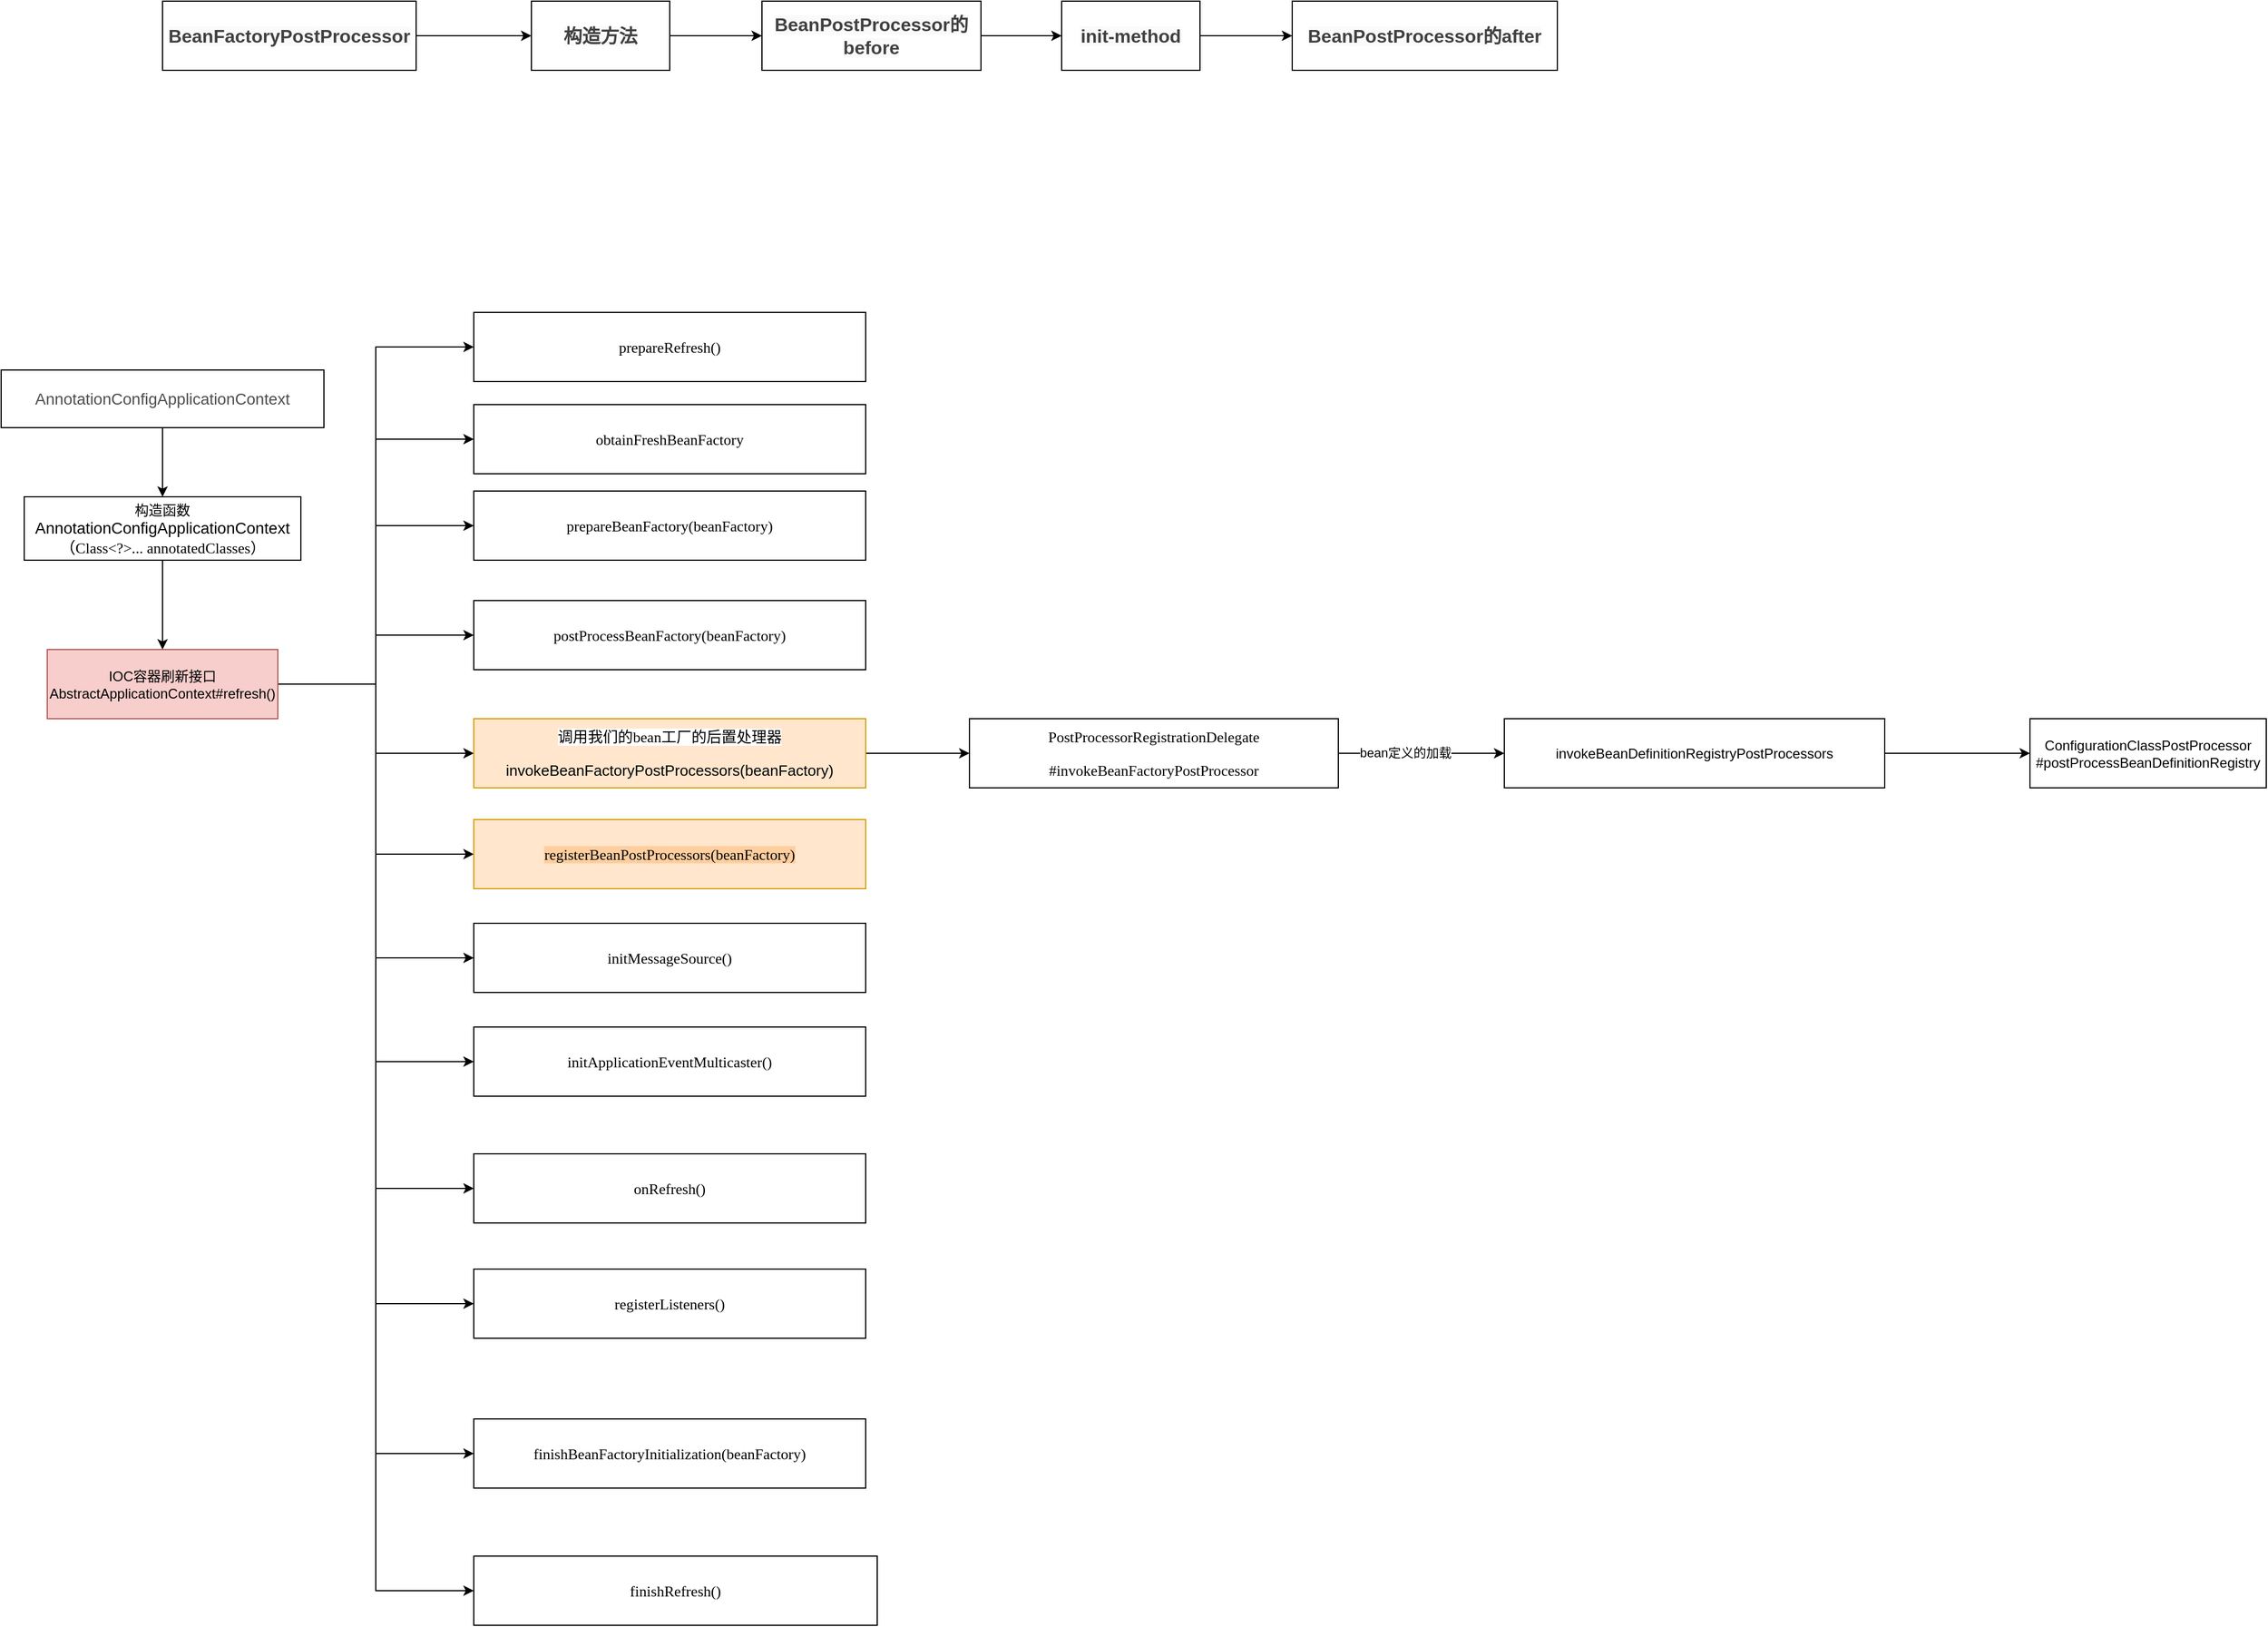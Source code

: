 <mxfile version="17.4.2" type="github">
  <diagram id="QgEiLKrSvVICeqtT1u2R" name="Page-1">
    <mxGraphModel dx="782" dy="1605" grid="1" gridSize="10" guides="1" tooltips="1" connect="1" arrows="1" fold="1" page="1" pageScale="1" pageWidth="827" pageHeight="1169" math="0" shadow="0">
      <root>
        <mxCell id="0" />
        <mxCell id="1" parent="0" />
        <mxCell id="H7Eiv9jxb8CIly3ZrgXF-3" value="" style="edgeStyle=orthogonalEdgeStyle;rounded=0;orthogonalLoop=1;jettySize=auto;html=1;" parent="1" source="H7Eiv9jxb8CIly3ZrgXF-1" target="H7Eiv9jxb8CIly3ZrgXF-2" edge="1">
          <mxGeometry relative="1" as="geometry" />
        </mxCell>
        <mxCell id="H7Eiv9jxb8CIly3ZrgXF-1" value="&lt;span style=&quot;color: rgb(77 , 77 , 77) ; font-size: 10.36pt&quot;&gt;AnnotationConfigApplicationContext&lt;/span&gt;" style="rounded=0;whiteSpace=wrap;html=1;" parent="1" vertex="1">
          <mxGeometry x="20" y="80" width="280" height="50" as="geometry" />
        </mxCell>
        <mxCell id="H7Eiv9jxb8CIly3ZrgXF-5" value="" style="edgeStyle=orthogonalEdgeStyle;rounded=0;orthogonalLoop=1;jettySize=auto;html=1;fontColor=#000000;" parent="1" source="H7Eiv9jxb8CIly3ZrgXF-2" target="H7Eiv9jxb8CIly3ZrgXF-4" edge="1">
          <mxGeometry relative="1" as="geometry" />
        </mxCell>
        <mxCell id="H7Eiv9jxb8CIly3ZrgXF-2" value="构造函数&lt;br&gt;&lt;span style=&quot;font-size: 13.814px&quot;&gt;AnnotationConfigApplicationContext（&lt;/span&gt;&lt;span style=&quot;font-family: &amp;#34;consolas&amp;#34; ; font-size: 9.8pt&quot;&gt;Class&amp;lt;?&amp;gt;... annotatedClasses）&lt;/span&gt;" style="whiteSpace=wrap;html=1;rounded=0;" parent="1" vertex="1">
          <mxGeometry x="40" y="190" width="240" height="55" as="geometry" />
        </mxCell>
        <mxCell id="H7Eiv9jxb8CIly3ZrgXF-7" value="" style="edgeStyle=orthogonalEdgeStyle;rounded=0;orthogonalLoop=1;jettySize=auto;html=1;fontColor=#000000;entryX=0;entryY=0.5;entryDx=0;entryDy=0;" parent="1" source="H7Eiv9jxb8CIly3ZrgXF-4" target="H7Eiv9jxb8CIly3ZrgXF-6" edge="1">
          <mxGeometry relative="1" as="geometry" />
        </mxCell>
        <mxCell id="H7Eiv9jxb8CIly3ZrgXF-9" value="" style="edgeStyle=orthogonalEdgeStyle;rounded=0;orthogonalLoop=1;jettySize=auto;html=1;fontColor=#000000;entryX=0;entryY=0.5;entryDx=0;entryDy=0;" parent="1" source="H7Eiv9jxb8CIly3ZrgXF-4" target="H7Eiv9jxb8CIly3ZrgXF-8" edge="1">
          <mxGeometry relative="1" as="geometry" />
        </mxCell>
        <mxCell id="H7Eiv9jxb8CIly3ZrgXF-12" value="" style="edgeStyle=orthogonalEdgeStyle;rounded=0;orthogonalLoop=1;jettySize=auto;html=1;fontColor=#000000;entryX=0;entryY=0.5;entryDx=0;entryDy=0;" parent="1" source="H7Eiv9jxb8CIly3ZrgXF-4" target="H7Eiv9jxb8CIly3ZrgXF-11" edge="1">
          <mxGeometry relative="1" as="geometry" />
        </mxCell>
        <mxCell id="H7Eiv9jxb8CIly3ZrgXF-14" value="" style="edgeStyle=orthogonalEdgeStyle;rounded=0;orthogonalLoop=1;jettySize=auto;html=1;fontColor=#000000;" parent="1" source="H7Eiv9jxb8CIly3ZrgXF-4" target="H7Eiv9jxb8CIly3ZrgXF-13" edge="1">
          <mxGeometry relative="1" as="geometry" />
        </mxCell>
        <mxCell id="H7Eiv9jxb8CIly3ZrgXF-16" value="" style="edgeStyle=orthogonalEdgeStyle;rounded=0;orthogonalLoop=1;jettySize=auto;html=1;fontColor=#000000;" parent="1" source="H7Eiv9jxb8CIly3ZrgXF-4" target="H7Eiv9jxb8CIly3ZrgXF-15" edge="1">
          <mxGeometry relative="1" as="geometry" />
        </mxCell>
        <mxCell id="H7Eiv9jxb8CIly3ZrgXF-18" value="" style="edgeStyle=orthogonalEdgeStyle;rounded=0;orthogonalLoop=1;jettySize=auto;html=1;fontColor=#000000;entryX=0;entryY=0.5;entryDx=0;entryDy=0;" parent="1" source="H7Eiv9jxb8CIly3ZrgXF-4" target="H7Eiv9jxb8CIly3ZrgXF-17" edge="1">
          <mxGeometry relative="1" as="geometry" />
        </mxCell>
        <mxCell id="H7Eiv9jxb8CIly3ZrgXF-20" value="" style="edgeStyle=orthogonalEdgeStyle;rounded=0;orthogonalLoop=1;jettySize=auto;html=1;fontColor=#000000;entryX=0;entryY=0.5;entryDx=0;entryDy=0;" parent="1" source="H7Eiv9jxb8CIly3ZrgXF-4" target="H7Eiv9jxb8CIly3ZrgXF-19" edge="1">
          <mxGeometry relative="1" as="geometry" />
        </mxCell>
        <mxCell id="H7Eiv9jxb8CIly3ZrgXF-22" value="" style="edgeStyle=orthogonalEdgeStyle;rounded=0;orthogonalLoop=1;jettySize=auto;html=1;fontColor=#000000;entryX=0;entryY=0.5;entryDx=0;entryDy=0;" parent="1" source="H7Eiv9jxb8CIly3ZrgXF-4" target="H7Eiv9jxb8CIly3ZrgXF-21" edge="1">
          <mxGeometry relative="1" as="geometry" />
        </mxCell>
        <mxCell id="H7Eiv9jxb8CIly3ZrgXF-25" value="" style="edgeStyle=orthogonalEdgeStyle;rounded=0;orthogonalLoop=1;jettySize=auto;html=1;fontColor=#000000;entryX=0;entryY=0.5;entryDx=0;entryDy=0;" parent="1" source="H7Eiv9jxb8CIly3ZrgXF-4" target="H7Eiv9jxb8CIly3ZrgXF-24" edge="1">
          <mxGeometry relative="1" as="geometry" />
        </mxCell>
        <mxCell id="H7Eiv9jxb8CIly3ZrgXF-27" value="" style="edgeStyle=orthogonalEdgeStyle;rounded=0;orthogonalLoop=1;jettySize=auto;html=1;fontColor=#000000;entryX=0;entryY=0.5;entryDx=0;entryDy=0;" parent="1" source="H7Eiv9jxb8CIly3ZrgXF-4" target="H7Eiv9jxb8CIly3ZrgXF-26" edge="1">
          <mxGeometry relative="1" as="geometry" />
        </mxCell>
        <mxCell id="H7Eiv9jxb8CIly3ZrgXF-31" value="" style="edgeStyle=orthogonalEdgeStyle;rounded=0;orthogonalLoop=1;jettySize=auto;html=1;fontColor=#000000;entryX=0;entryY=0.5;entryDx=0;entryDy=0;" parent="1" source="H7Eiv9jxb8CIly3ZrgXF-4" target="H7Eiv9jxb8CIly3ZrgXF-30" edge="1">
          <mxGeometry relative="1" as="geometry" />
        </mxCell>
        <mxCell id="H7Eiv9jxb8CIly3ZrgXF-33" value="" style="edgeStyle=orthogonalEdgeStyle;rounded=0;orthogonalLoop=1;jettySize=auto;html=1;fontColor=#000000;entryX=0;entryY=0.5;entryDx=0;entryDy=0;" parent="1" source="H7Eiv9jxb8CIly3ZrgXF-4" target="H7Eiv9jxb8CIly3ZrgXF-32" edge="1">
          <mxGeometry relative="1" as="geometry" />
        </mxCell>
        <mxCell id="H7Eiv9jxb8CIly3ZrgXF-4" value="IOC容器刷新接口AbstractApplicationContext#refresh()" style="whiteSpace=wrap;html=1;rounded=0;fillColor=#f8cecc;strokeColor=#b85450;" parent="1" vertex="1">
          <mxGeometry x="60" y="322.5" width="200" height="60" as="geometry" />
        </mxCell>
        <mxCell id="H7Eiv9jxb8CIly3ZrgXF-6" value="&lt;pre style=&quot;font-family: &amp;#34;consolas&amp;#34; ; font-size: 9.8pt&quot;&gt;&lt;span style=&quot;background-color: rgb(255 , 255 , 255)&quot;&gt;prepareRefresh()&lt;/span&gt;&lt;/pre&gt;" style="whiteSpace=wrap;html=1;rounded=0;" parent="1" vertex="1">
          <mxGeometry x="430" y="30" width="340" height="60" as="geometry" />
        </mxCell>
        <mxCell id="H7Eiv9jxb8CIly3ZrgXF-8" value="&lt;pre style=&quot;font-family: &amp;#34;consolas&amp;#34; ; font-size: 9.8pt&quot;&gt;&lt;span style=&quot;background-color: rgb(255 , 255 , 255)&quot;&gt;obtainFreshBeanFactory&lt;/span&gt;&lt;/pre&gt;" style="whiteSpace=wrap;html=1;rounded=0;" parent="1" vertex="1">
          <mxGeometry x="430" y="110" width="340" height="60" as="geometry" />
        </mxCell>
        <mxCell id="H7Eiv9jxb8CIly3ZrgXF-11" value="&lt;pre style=&quot;font-family: &amp;#34;consolas&amp;#34; ; font-size: 9.8pt&quot;&gt;&lt;span style=&quot;background-color: rgb(255 , 255 , 255)&quot;&gt;prepareBeanFactory(beanFactory)&lt;/span&gt;&lt;/pre&gt;" style="whiteSpace=wrap;html=1;rounded=0;" parent="1" vertex="1">
          <mxGeometry x="430" y="185" width="340" height="60" as="geometry" />
        </mxCell>
        <mxCell id="H7Eiv9jxb8CIly3ZrgXF-13" value="&lt;pre style=&quot;font-family: &amp;#34;consolas&amp;#34; ; font-size: 9.8pt&quot;&gt;&lt;pre style=&quot;font-family: &amp;#34;arial&amp;#34; ; font-size: 9.8pt&quot;&gt;&lt;span style=&quot;background-color: rgb(255 , 255 , 255) ; font-family: &amp;#34;consolas&amp;#34; ; font-size: 9.8pt ; white-space: normal&quot;&gt;postProcessBeanFactory(beanFactory)&lt;/span&gt;&lt;br&gt;&lt;/pre&gt;&lt;/pre&gt;" style="whiteSpace=wrap;html=1;rounded=0;" parent="1" vertex="1">
          <mxGeometry x="430" y="280" width="340" height="60" as="geometry" />
        </mxCell>
        <mxCell id="A_nBl0eGspFHgRM14m2u-6" style="edgeStyle=orthogonalEdgeStyle;rounded=0;orthogonalLoop=1;jettySize=auto;html=1;entryX=0;entryY=0.5;entryDx=0;entryDy=0;fontColor=#000000;" parent="1" source="H7Eiv9jxb8CIly3ZrgXF-15" target="A_nBl0eGspFHgRM14m2u-1" edge="1">
          <mxGeometry relative="1" as="geometry" />
        </mxCell>
        <mxCell id="H7Eiv9jxb8CIly3ZrgXF-15" value="&lt;pre style=&quot;font-family: &amp;#34;consolas&amp;#34; ; font-size: 9.8pt&quot;&gt;&lt;pre style=&quot;font-family: &amp;#34;arial&amp;#34; ; font-size: 9.8pt&quot;&gt;&lt;span style=&quot;background-color: rgb(255 , 255 , 255)&quot;&gt;调用我们的&lt;span style=&quot;font-family: &amp;#34;consolas&amp;#34;&quot;&gt;bean&lt;/span&gt;工厂的后置处理器&lt;/span&gt;&lt;/pre&gt;&lt;pre style=&quot;font-family: &amp;#34;arial&amp;#34; ; font-size: 9.8pt&quot;&gt;invokeBeanFactoryPostProcessors(beanFactory)&lt;/pre&gt;&lt;/pre&gt;" style="whiteSpace=wrap;html=1;rounded=0;fillColor=#ffe6cc;strokeColor=#d79b00;" parent="1" vertex="1">
          <mxGeometry x="430" y="382.5" width="340" height="60" as="geometry" />
        </mxCell>
        <mxCell id="H7Eiv9jxb8CIly3ZrgXF-17" value="&lt;pre style=&quot;font-family: &amp;#34;consolas&amp;#34; ; font-size: 9.8pt&quot;&gt;&lt;span style=&quot;background-color: rgb(255 , 206 , 159)&quot;&gt;registerBeanPostProcessors(beanFactory)&lt;/span&gt;&lt;/pre&gt;" style="whiteSpace=wrap;html=1;rounded=0;fillColor=#ffe6cc;strokeColor=#d79b00;" parent="1" vertex="1">
          <mxGeometry x="430" y="470" width="340" height="60" as="geometry" />
        </mxCell>
        <mxCell id="H7Eiv9jxb8CIly3ZrgXF-19" value="&lt;pre style=&quot;font-family: &amp;#34;consolas&amp;#34; ; font-size: 9.8pt&quot;&gt;&lt;span style=&quot;background-color: rgb(255 , 255 , 255)&quot;&gt;initMessageSource()&lt;/span&gt;&lt;/pre&gt;" style="whiteSpace=wrap;html=1;rounded=0;" parent="1" vertex="1">
          <mxGeometry x="430" y="560" width="340" height="60" as="geometry" />
        </mxCell>
        <mxCell id="H7Eiv9jxb8CIly3ZrgXF-21" value="&lt;pre style=&quot;font-family: &amp;#34;consolas&amp;#34; ; font-size: 9.8pt&quot;&gt;&lt;span style=&quot;background-color: rgb(255 , 255 , 255)&quot;&gt;initApplicationEventMulticaster()&lt;/span&gt;&lt;/pre&gt;" style="whiteSpace=wrap;html=1;rounded=0;" parent="1" vertex="1">
          <mxGeometry x="430" y="650" width="340" height="60" as="geometry" />
        </mxCell>
        <mxCell id="H7Eiv9jxb8CIly3ZrgXF-24" value="&lt;pre style=&quot;font-family: &amp;#34;consolas&amp;#34; ; font-size: 9.8pt&quot;&gt;&lt;span style=&quot;background-color: rgb(255 , 255 , 255)&quot;&gt;onRefresh()&lt;/span&gt;&lt;/pre&gt;" style="whiteSpace=wrap;html=1;rounded=0;" parent="1" vertex="1">
          <mxGeometry x="430" y="760" width="340" height="60" as="geometry" />
        </mxCell>
        <mxCell id="H7Eiv9jxb8CIly3ZrgXF-26" value="&lt;pre style=&quot;font-family: &amp;#34;consolas&amp;#34; ; font-size: 9.8pt&quot;&gt;&lt;span style=&quot;background-color: rgb(255 , 255 , 255)&quot;&gt;registerListeners()&lt;/span&gt;&lt;/pre&gt;" style="whiteSpace=wrap;html=1;rounded=0;" parent="1" vertex="1">
          <mxGeometry x="430" y="860" width="340" height="60" as="geometry" />
        </mxCell>
        <mxCell id="H7Eiv9jxb8CIly3ZrgXF-30" value="&lt;pre style=&quot;font-family: &amp;#34;consolas&amp;#34; ; font-size: 9.8pt&quot;&gt;&lt;span style=&quot;background-color: rgb(255 , 255 , 255)&quot;&gt;finishBeanFactoryInitialization(beanFactory)&lt;/span&gt;&lt;/pre&gt;" style="whiteSpace=wrap;html=1;rounded=0;" parent="1" vertex="1">
          <mxGeometry x="430" y="990" width="340" height="60" as="geometry" />
        </mxCell>
        <mxCell id="H7Eiv9jxb8CIly3ZrgXF-32" value="&lt;pre style=&quot;font-family: &amp;#34;consolas&amp;#34; ; font-size: 9.8pt&quot;&gt;&lt;span style=&quot;background-color: rgb(255 , 255 , 255)&quot;&gt;finishRefresh()&lt;/span&gt;&lt;/pre&gt;" style="whiteSpace=wrap;html=1;rounded=0;" parent="1" vertex="1">
          <mxGeometry x="430" y="1109" width="350" height="60" as="geometry" />
        </mxCell>
        <mxCell id="jY-CzSJwW7g6p9AGMAmo-16" style="edgeStyle=orthogonalEdgeStyle;rounded=0;orthogonalLoop=1;jettySize=auto;html=1;entryX=0;entryY=0.5;entryDx=0;entryDy=0;" edge="1" parent="1" source="A_nBl0eGspFHgRM14m2u-1" target="jY-CzSJwW7g6p9AGMAmo-10">
          <mxGeometry relative="1" as="geometry" />
        </mxCell>
        <mxCell id="jY-CzSJwW7g6p9AGMAmo-17" value="bean定义的加载" style="edgeLabel;html=1;align=center;verticalAlign=middle;resizable=0;points=[];" vertex="1" connectable="0" parent="jY-CzSJwW7g6p9AGMAmo-16">
          <mxGeometry x="-0.194" y="2" relative="1" as="geometry">
            <mxPoint y="1" as="offset" />
          </mxGeometry>
        </mxCell>
        <mxCell id="A_nBl0eGspFHgRM14m2u-1" value="&lt;pre style=&quot;font-family: &amp;#34;consolas&amp;#34; ; font-size: 9.8pt&quot;&gt;&lt;span style=&quot;background-color: rgb(255 , 255 , 255)&quot;&gt;PostProcessorRegistrationDelegate&lt;/span&gt;&lt;/pre&gt;&lt;pre style=&quot;font-family: &amp;#34;consolas&amp;#34; ; font-size: 9.8pt&quot;&gt;&lt;span style=&quot;background-color: rgb(255 , 255 , 255)&quot;&gt;#invokeBeanFactoryPostProcessor&lt;/span&gt;&lt;/pre&gt;" style="whiteSpace=wrap;html=1;rounded=0;" parent="1" vertex="1">
          <mxGeometry x="860" y="382.5" width="320" height="60" as="geometry" />
        </mxCell>
        <mxCell id="A_nBl0eGspFHgRM14m2u-3" value="ConfigurationClassPostProcessor&lt;br&gt;#postProcessBeanDefinitionRegistry" style="whiteSpace=wrap;html=1;rounded=0;" parent="1" vertex="1">
          <mxGeometry x="1780" y="382.5" width="205" height="60" as="geometry" />
        </mxCell>
        <mxCell id="jY-CzSJwW7g6p9AGMAmo-3" value="" style="edgeStyle=orthogonalEdgeStyle;rounded=0;orthogonalLoop=1;jettySize=auto;html=1;" edge="1" parent="1" source="jY-CzSJwW7g6p9AGMAmo-1" target="jY-CzSJwW7g6p9AGMAmo-2">
          <mxGeometry relative="1" as="geometry" />
        </mxCell>
        <mxCell id="jY-CzSJwW7g6p9AGMAmo-1" value="&lt;span style=&quot;box-sizing: border-box ; font-weight: 600 ; color: rgb(64 , 64 , 64) ; font-family: , &amp;#34;blinkmacsystemfont&amp;#34; , &amp;#34;apple color emoji&amp;#34; , &amp;#34;segoe ui emoji&amp;#34; , &amp;#34;segoe ui symbol&amp;#34; , &amp;#34;segoe ui&amp;#34; , &amp;#34;pingfang sc&amp;#34; , &amp;#34;hiragino sans gb&amp;#34; , &amp;#34;microsoft yahei&amp;#34; , &amp;#34;helvetica neue&amp;#34; , &amp;#34;helvetica&amp;#34; , &amp;#34;arial&amp;#34; , sans-serif ; font-size: 16px ; background-color: rgb(250 , 250 , 250)&quot;&gt;BeanFactoryPostProcessor&lt;/span&gt;" style="rounded=0;whiteSpace=wrap;html=1;" vertex="1" parent="1">
          <mxGeometry x="160" y="-240" width="220" height="60" as="geometry" />
        </mxCell>
        <mxCell id="jY-CzSJwW7g6p9AGMAmo-5" value="" style="edgeStyle=orthogonalEdgeStyle;rounded=0;orthogonalLoop=1;jettySize=auto;html=1;" edge="1" parent="1" source="jY-CzSJwW7g6p9AGMAmo-2" target="jY-CzSJwW7g6p9AGMAmo-4">
          <mxGeometry relative="1" as="geometry" />
        </mxCell>
        <mxCell id="jY-CzSJwW7g6p9AGMAmo-2" value="&lt;span style=&quot;box-sizing: border-box ; font-weight: 600 ; color: rgb(64 , 64 , 64) ; font-family: , &amp;#34;blinkmacsystemfont&amp;#34; , &amp;#34;apple color emoji&amp;#34; , &amp;#34;segoe ui emoji&amp;#34; , &amp;#34;segoe ui symbol&amp;#34; , &amp;#34;segoe ui&amp;#34; , &amp;#34;pingfang sc&amp;#34; , &amp;#34;hiragino sans gb&amp;#34; , &amp;#34;microsoft yahei&amp;#34; , &amp;#34;helvetica neue&amp;#34; , &amp;#34;helvetica&amp;#34; , &amp;#34;arial&amp;#34; , sans-serif ; font-size: 16px ; background-color: rgb(250 , 250 , 250)&quot;&gt;构造方法&lt;/span&gt;" style="whiteSpace=wrap;html=1;rounded=0;" vertex="1" parent="1">
          <mxGeometry x="480" y="-240" width="120" height="60" as="geometry" />
        </mxCell>
        <mxCell id="jY-CzSJwW7g6p9AGMAmo-7" value="" style="edgeStyle=orthogonalEdgeStyle;rounded=0;orthogonalLoop=1;jettySize=auto;html=1;" edge="1" parent="1" source="jY-CzSJwW7g6p9AGMAmo-4" target="jY-CzSJwW7g6p9AGMAmo-6">
          <mxGeometry relative="1" as="geometry" />
        </mxCell>
        <mxCell id="jY-CzSJwW7g6p9AGMAmo-4" value="&lt;span style=&quot;box-sizing: border-box ; font-weight: 600 ; color: rgb(64 , 64 , 64) ; font-family: , &amp;#34;blinkmacsystemfont&amp;#34; , &amp;#34;apple color emoji&amp;#34; , &amp;#34;segoe ui emoji&amp;#34; , &amp;#34;segoe ui symbol&amp;#34; , &amp;#34;segoe ui&amp;#34; , &amp;#34;pingfang sc&amp;#34; , &amp;#34;hiragino sans gb&amp;#34; , &amp;#34;microsoft yahei&amp;#34; , &amp;#34;helvetica neue&amp;#34; , &amp;#34;helvetica&amp;#34; , &amp;#34;arial&amp;#34; , sans-serif ; font-size: 16px ; background-color: rgb(250 , 250 , 250)&quot;&gt;BeanPostProcessor的&lt;/span&gt;&lt;span style=&quot;box-sizing: border-box ; font-weight: 600 ; color: rgb(64 , 64 , 64) ; font-family: , &amp;#34;blinkmacsystemfont&amp;#34; , &amp;#34;apple color emoji&amp;#34; , &amp;#34;segoe ui emoji&amp;#34; , &amp;#34;segoe ui symbol&amp;#34; , &amp;#34;segoe ui&amp;#34; , &amp;#34;pingfang sc&amp;#34; , &amp;#34;hiragino sans gb&amp;#34; , &amp;#34;microsoft yahei&amp;#34; , &amp;#34;helvetica neue&amp;#34; , &amp;#34;helvetica&amp;#34; , &amp;#34;arial&amp;#34; , sans-serif ; font-size: 16px ; background-color: rgb(250 , 250 , 250)&quot;&gt;before&lt;/span&gt;" style="whiteSpace=wrap;html=1;rounded=0;" vertex="1" parent="1">
          <mxGeometry x="680" y="-240" width="190" height="60" as="geometry" />
        </mxCell>
        <mxCell id="jY-CzSJwW7g6p9AGMAmo-9" value="" style="edgeStyle=orthogonalEdgeStyle;rounded=0;orthogonalLoop=1;jettySize=auto;html=1;" edge="1" parent="1" source="jY-CzSJwW7g6p9AGMAmo-6" target="jY-CzSJwW7g6p9AGMAmo-8">
          <mxGeometry relative="1" as="geometry" />
        </mxCell>
        <mxCell id="jY-CzSJwW7g6p9AGMAmo-6" value="&lt;span style=&quot;box-sizing: border-box ; font-weight: 600 ; color: rgb(64 , 64 , 64) ; font-family: , &amp;#34;blinkmacsystemfont&amp;#34; , &amp;#34;apple color emoji&amp;#34; , &amp;#34;segoe ui emoji&amp;#34; , &amp;#34;segoe ui symbol&amp;#34; , &amp;#34;segoe ui&amp;#34; , &amp;#34;pingfang sc&amp;#34; , &amp;#34;hiragino sans gb&amp;#34; , &amp;#34;microsoft yahei&amp;#34; , &amp;#34;helvetica neue&amp;#34; , &amp;#34;helvetica&amp;#34; , &amp;#34;arial&amp;#34; , sans-serif ; font-size: 16px ; background-color: rgb(250 , 250 , 250)&quot;&gt;init-method&lt;/span&gt;" style="whiteSpace=wrap;html=1;rounded=0;" vertex="1" parent="1">
          <mxGeometry x="940" y="-240" width="120" height="60" as="geometry" />
        </mxCell>
        <mxCell id="jY-CzSJwW7g6p9AGMAmo-8" value="&lt;span style=&quot;box-sizing: border-box ; font-weight: 600 ; color: rgb(64 , 64 , 64) ; font-family: , &amp;#34;blinkmacsystemfont&amp;#34; , &amp;#34;apple color emoji&amp;#34; , &amp;#34;segoe ui emoji&amp;#34; , &amp;#34;segoe ui symbol&amp;#34; , &amp;#34;segoe ui&amp;#34; , &amp;#34;pingfang sc&amp;#34; , &amp;#34;hiragino sans gb&amp;#34; , &amp;#34;microsoft yahei&amp;#34; , &amp;#34;helvetica neue&amp;#34; , &amp;#34;helvetica&amp;#34; , &amp;#34;arial&amp;#34; , sans-serif ; font-size: 16px ; background-color: rgb(250 , 250 , 250)&quot;&gt;BeanPostProcessor的after&lt;/span&gt;" style="whiteSpace=wrap;html=1;rounded=0;" vertex="1" parent="1">
          <mxGeometry x="1140" y="-240" width="230" height="60" as="geometry" />
        </mxCell>
        <mxCell id="jY-CzSJwW7g6p9AGMAmo-13" style="edgeStyle=orthogonalEdgeStyle;rounded=0;orthogonalLoop=1;jettySize=auto;html=1;entryX=0;entryY=0.5;entryDx=0;entryDy=0;" edge="1" parent="1" source="jY-CzSJwW7g6p9AGMAmo-10" target="A_nBl0eGspFHgRM14m2u-3">
          <mxGeometry relative="1" as="geometry" />
        </mxCell>
        <mxCell id="jY-CzSJwW7g6p9AGMAmo-10" value="invokeBeanDefinitionRegistryPostProcessors" style="whiteSpace=wrap;html=1;rounded=0;" vertex="1" parent="1">
          <mxGeometry x="1324" y="382.5" width="330" height="60" as="geometry" />
        </mxCell>
      </root>
    </mxGraphModel>
  </diagram>
</mxfile>
